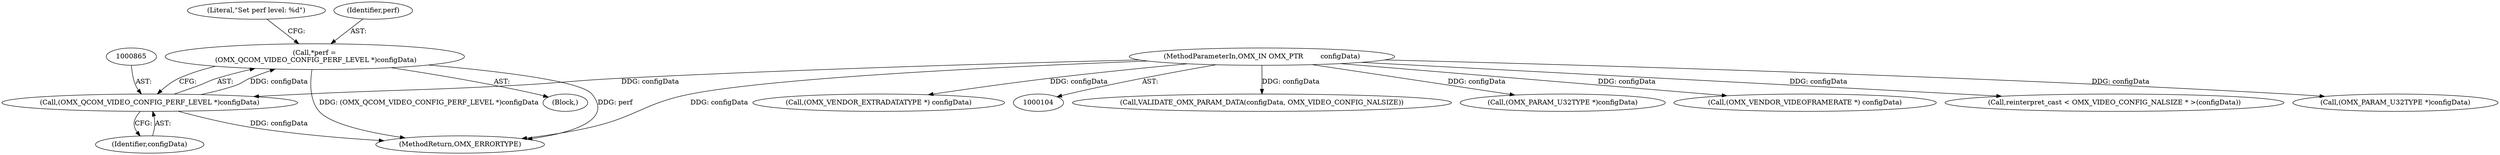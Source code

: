 digraph "0_Android_560ccdb509a7b86186fac0fce1b25bd9a3e6a6e8_1@pointer" {
"1000862" [label="(Call,*perf =\n (OMX_QCOM_VIDEO_CONFIG_PERF_LEVEL *)configData)"];
"1000864" [label="(Call,(OMX_QCOM_VIDEO_CONFIG_PERF_LEVEL *)configData)"];
"1000107" [label="(MethodParameterIn,OMX_IN OMX_PTR        configData)"];
"1000572" [label="(Call,VALIDATE_OMX_PARAM_DATA(configData, OMX_VIDEO_CONFIG_NALSIZE))"];
"1000866" [label="(Identifier,configData)"];
"1000860" [label="(Block,)"];
"1000107" [label="(MethodParameterIn,OMX_IN OMX_PTR        configData)"];
"1000996" [label="(Call,(OMX_PARAM_U32TYPE *)configData)"];
"1000651" [label="(Call,(OMX_VENDOR_VIDEOFRAMERATE *) configData)"];
"1000577" [label="(Call,reinterpret_cast < OMX_VIDEO_CONFIG_NALSIZE * >(configData))"];
"1000862" [label="(Call,*perf =\n (OMX_QCOM_VIDEO_CONFIG_PERF_LEVEL *)configData)"];
"1000936" [label="(Call,(OMX_PARAM_U32TYPE *)configData)"];
"1000864" [label="(Call,(OMX_QCOM_VIDEO_CONFIG_PERF_LEVEL *)configData)"];
"1001056" [label="(MethodReturn,OMX_ERRORTYPE)"];
"1000869" [label="(Literal,\"Set perf level: %d\")"];
"1000138" [label="(Call,(OMX_VENDOR_EXTRADATATYPE *) configData)"];
"1000863" [label="(Identifier,perf)"];
"1000862" -> "1000860"  [label="AST: "];
"1000862" -> "1000864"  [label="CFG: "];
"1000863" -> "1000862"  [label="AST: "];
"1000864" -> "1000862"  [label="AST: "];
"1000869" -> "1000862"  [label="CFG: "];
"1000862" -> "1001056"  [label="DDG: (OMX_QCOM_VIDEO_CONFIG_PERF_LEVEL *)configData"];
"1000862" -> "1001056"  [label="DDG: perf"];
"1000864" -> "1000862"  [label="DDG: configData"];
"1000864" -> "1000866"  [label="CFG: "];
"1000865" -> "1000864"  [label="AST: "];
"1000866" -> "1000864"  [label="AST: "];
"1000864" -> "1001056"  [label="DDG: configData"];
"1000107" -> "1000864"  [label="DDG: configData"];
"1000107" -> "1000104"  [label="AST: "];
"1000107" -> "1001056"  [label="DDG: configData"];
"1000107" -> "1000138"  [label="DDG: configData"];
"1000107" -> "1000572"  [label="DDG: configData"];
"1000107" -> "1000577"  [label="DDG: configData"];
"1000107" -> "1000651"  [label="DDG: configData"];
"1000107" -> "1000936"  [label="DDG: configData"];
"1000107" -> "1000996"  [label="DDG: configData"];
}
